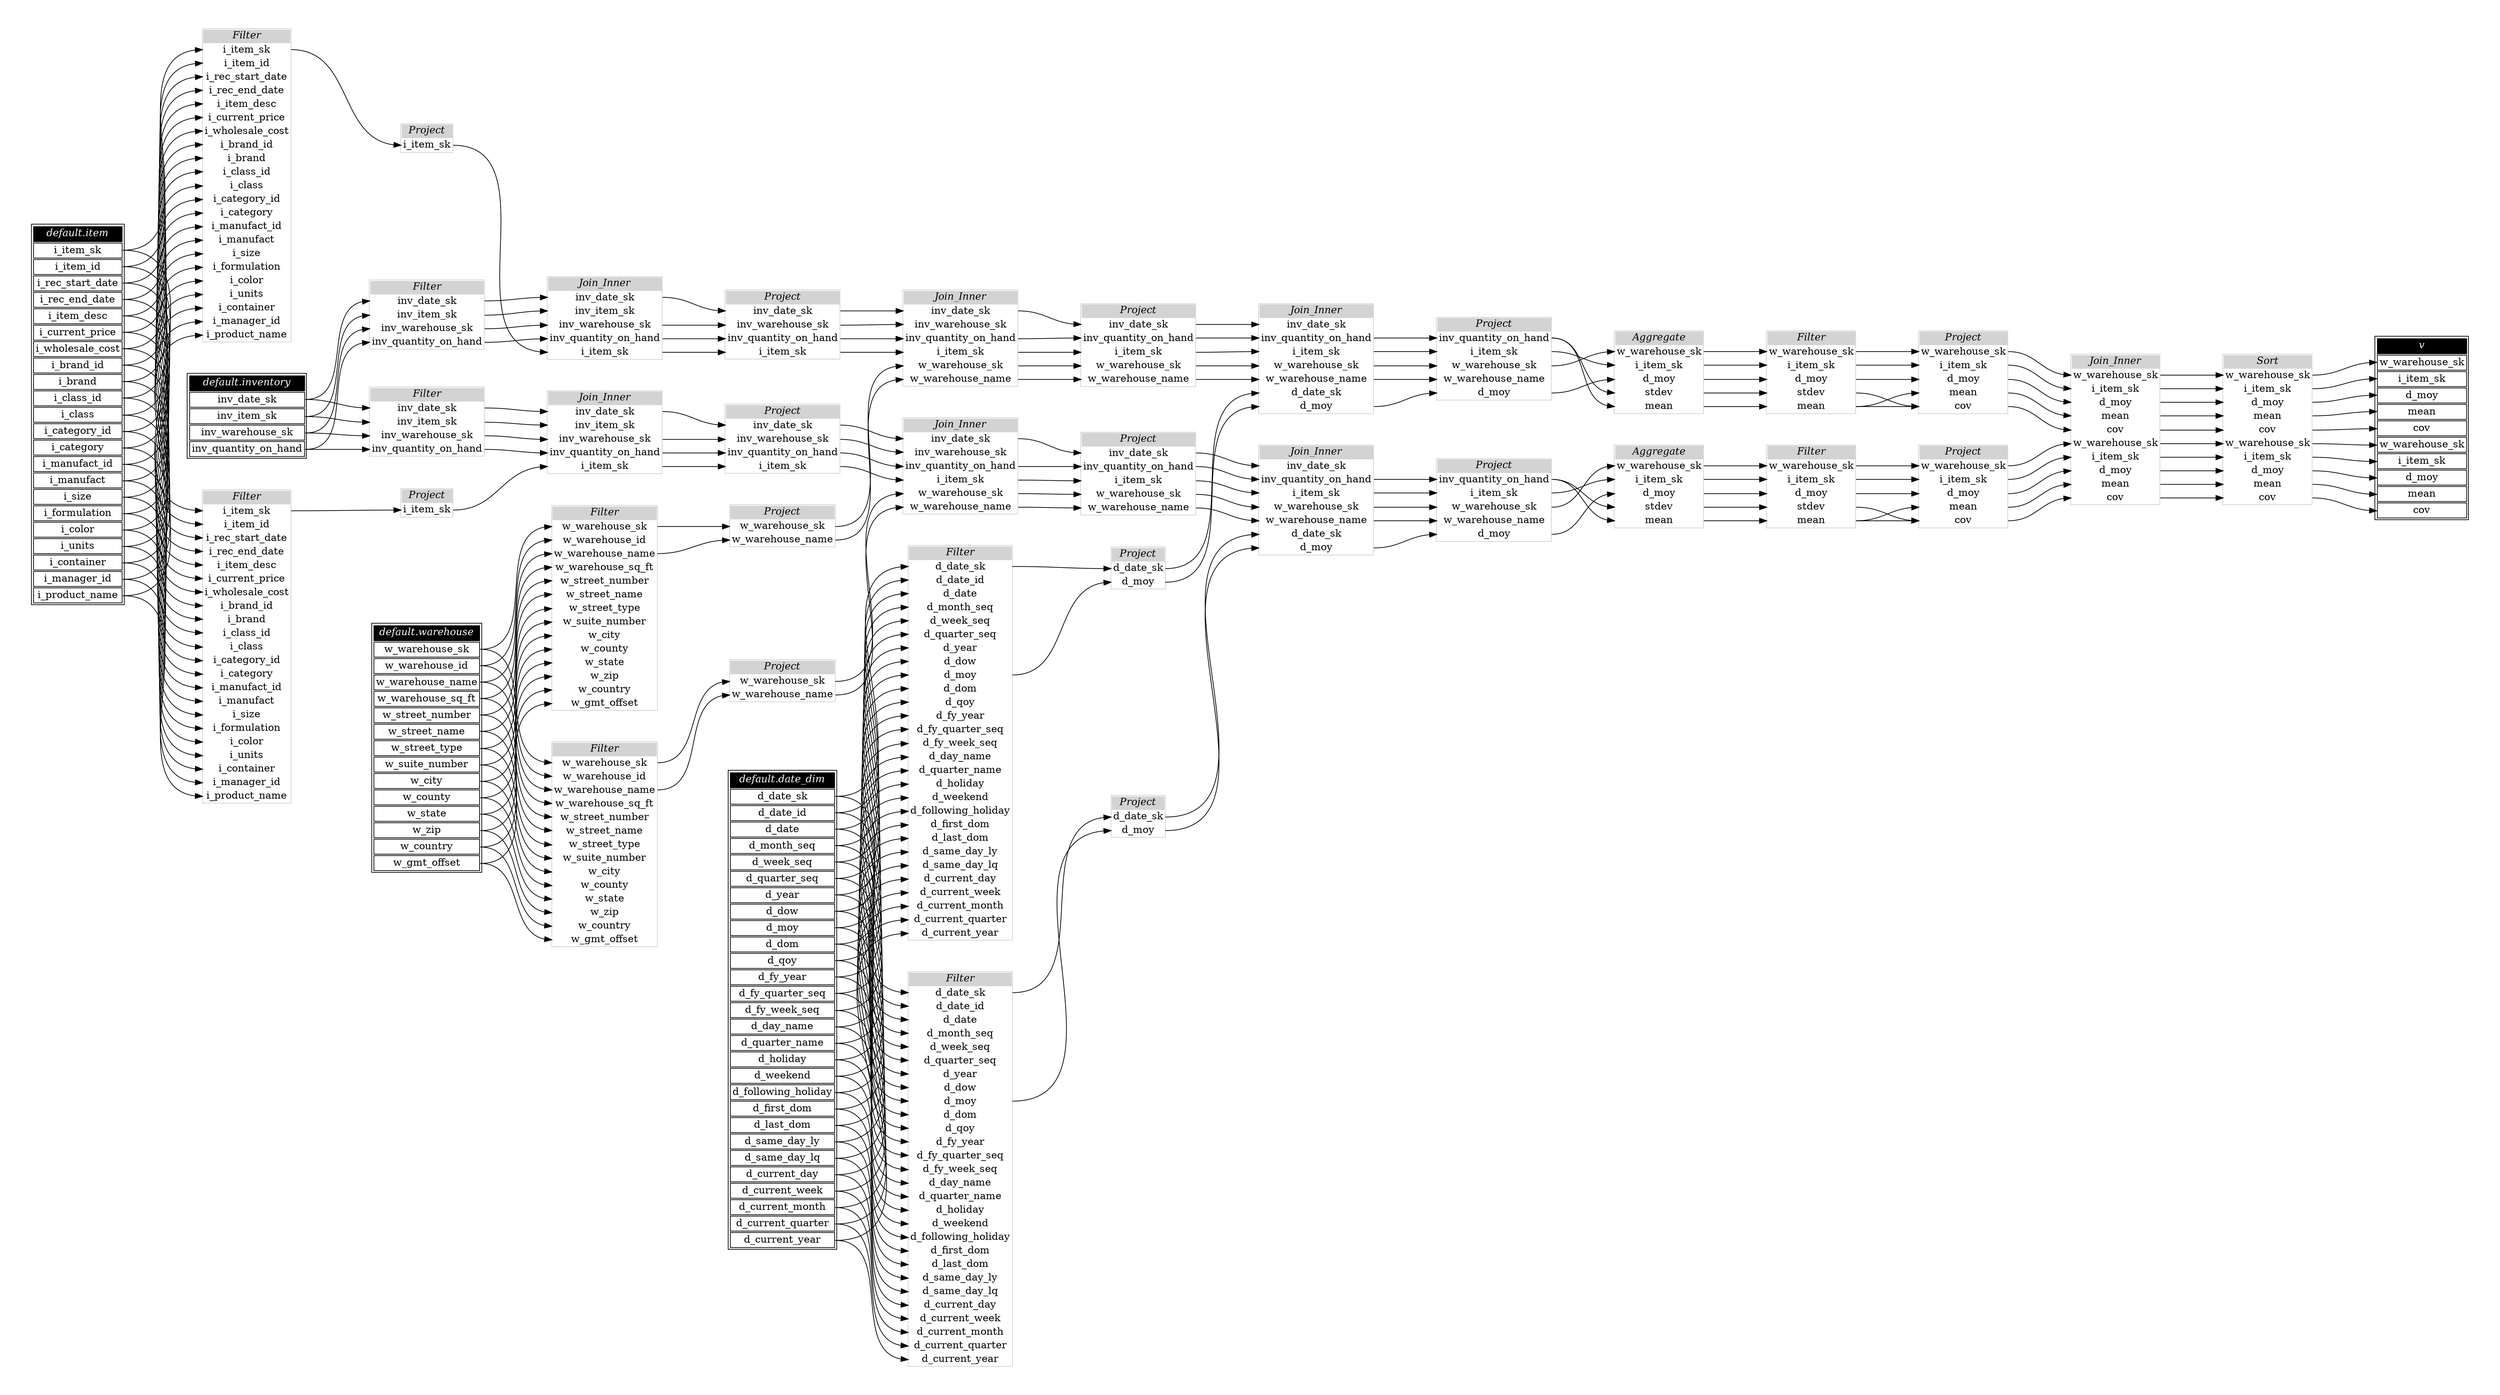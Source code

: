 // Automatically generated by TPCDSFlowTestSuite


digraph {
  graph [pad="0.5" nodesep="0.5" ranksep="1" fontname="Helvetica" rankdir=LR];
  node [shape=plaintext]

  
"Aggregate_87716dd" [label=<
<table color="lightgray" border="1" cellborder="0" cellspacing="0">
  <tr><td bgcolor="lightgray" port="nodeName"><i>Aggregate</i></td></tr>
  <tr><td port="0">w_warehouse_sk</td></tr>
<tr><td port="1">i_item_sk</td></tr>
<tr><td port="2">d_moy</td></tr>
<tr><td port="3">stdev</td></tr>
<tr><td port="4">mean</td></tr>
</table>>];
     

"Aggregate_997f135" [label=<
<table color="lightgray" border="1" cellborder="0" cellspacing="0">
  <tr><td bgcolor="lightgray" port="nodeName"><i>Aggregate</i></td></tr>
  <tr><td port="0">w_warehouse_sk</td></tr>
<tr><td port="1">i_item_sk</td></tr>
<tr><td port="2">d_moy</td></tr>
<tr><td port="3">stdev</td></tr>
<tr><td port="4">mean</td></tr>
</table>>];
     

"Filter_0a2de80" [label=<
<table color="lightgray" border="1" cellborder="0" cellspacing="0">
  <tr><td bgcolor="lightgray" port="nodeName"><i>Filter</i></td></tr>
  <tr><td port="0">d_date_sk</td></tr>
<tr><td port="1">d_date_id</td></tr>
<tr><td port="2">d_date</td></tr>
<tr><td port="3">d_month_seq</td></tr>
<tr><td port="4">d_week_seq</td></tr>
<tr><td port="5">d_quarter_seq</td></tr>
<tr><td port="6">d_year</td></tr>
<tr><td port="7">d_dow</td></tr>
<tr><td port="8">d_moy</td></tr>
<tr><td port="9">d_dom</td></tr>
<tr><td port="10">d_qoy</td></tr>
<tr><td port="11">d_fy_year</td></tr>
<tr><td port="12">d_fy_quarter_seq</td></tr>
<tr><td port="13">d_fy_week_seq</td></tr>
<tr><td port="14">d_day_name</td></tr>
<tr><td port="15">d_quarter_name</td></tr>
<tr><td port="16">d_holiday</td></tr>
<tr><td port="17">d_weekend</td></tr>
<tr><td port="18">d_following_holiday</td></tr>
<tr><td port="19">d_first_dom</td></tr>
<tr><td port="20">d_last_dom</td></tr>
<tr><td port="21">d_same_day_ly</td></tr>
<tr><td port="22">d_same_day_lq</td></tr>
<tr><td port="23">d_current_day</td></tr>
<tr><td port="24">d_current_week</td></tr>
<tr><td port="25">d_current_month</td></tr>
<tr><td port="26">d_current_quarter</td></tr>
<tr><td port="27">d_current_year</td></tr>
</table>>];
     

"Filter_16406a9" [label=<
<table color="lightgray" border="1" cellborder="0" cellspacing="0">
  <tr><td bgcolor="lightgray" port="nodeName"><i>Filter</i></td></tr>
  <tr><td port="0">i_item_sk</td></tr>
<tr><td port="1">i_item_id</td></tr>
<tr><td port="2">i_rec_start_date</td></tr>
<tr><td port="3">i_rec_end_date</td></tr>
<tr><td port="4">i_item_desc</td></tr>
<tr><td port="5">i_current_price</td></tr>
<tr><td port="6">i_wholesale_cost</td></tr>
<tr><td port="7">i_brand_id</td></tr>
<tr><td port="8">i_brand</td></tr>
<tr><td port="9">i_class_id</td></tr>
<tr><td port="10">i_class</td></tr>
<tr><td port="11">i_category_id</td></tr>
<tr><td port="12">i_category</td></tr>
<tr><td port="13">i_manufact_id</td></tr>
<tr><td port="14">i_manufact</td></tr>
<tr><td port="15">i_size</td></tr>
<tr><td port="16">i_formulation</td></tr>
<tr><td port="17">i_color</td></tr>
<tr><td port="18">i_units</td></tr>
<tr><td port="19">i_container</td></tr>
<tr><td port="20">i_manager_id</td></tr>
<tr><td port="21">i_product_name</td></tr>
</table>>];
     

"Filter_58b21c1" [label=<
<table color="lightgray" border="1" cellborder="0" cellspacing="0">
  <tr><td bgcolor="lightgray" port="nodeName"><i>Filter</i></td></tr>
  <tr><td port="0">w_warehouse_sk</td></tr>
<tr><td port="1">w_warehouse_id</td></tr>
<tr><td port="2">w_warehouse_name</td></tr>
<tr><td port="3">w_warehouse_sq_ft</td></tr>
<tr><td port="4">w_street_number</td></tr>
<tr><td port="5">w_street_name</td></tr>
<tr><td port="6">w_street_type</td></tr>
<tr><td port="7">w_suite_number</td></tr>
<tr><td port="8">w_city</td></tr>
<tr><td port="9">w_county</td></tr>
<tr><td port="10">w_state</td></tr>
<tr><td port="11">w_zip</td></tr>
<tr><td port="12">w_country</td></tr>
<tr><td port="13">w_gmt_offset</td></tr>
</table>>];
     

"Filter_7765d90" [label=<
<table color="lightgray" border="1" cellborder="0" cellspacing="0">
  <tr><td bgcolor="lightgray" port="nodeName"><i>Filter</i></td></tr>
  <tr><td port="0">inv_date_sk</td></tr>
<tr><td port="1">inv_item_sk</td></tr>
<tr><td port="2">inv_warehouse_sk</td></tr>
<tr><td port="3">inv_quantity_on_hand</td></tr>
</table>>];
     

"Filter_92292af" [label=<
<table color="lightgray" border="1" cellborder="0" cellspacing="0">
  <tr><td bgcolor="lightgray" port="nodeName"><i>Filter</i></td></tr>
  <tr><td port="0">inv_date_sk</td></tr>
<tr><td port="1">inv_item_sk</td></tr>
<tr><td port="2">inv_warehouse_sk</td></tr>
<tr><td port="3">inv_quantity_on_hand</td></tr>
</table>>];
     

"Filter_a9526e2" [label=<
<table color="lightgray" border="1" cellborder="0" cellspacing="0">
  <tr><td bgcolor="lightgray" port="nodeName"><i>Filter</i></td></tr>
  <tr><td port="0">w_warehouse_sk</td></tr>
<tr><td port="1">i_item_sk</td></tr>
<tr><td port="2">d_moy</td></tr>
<tr><td port="3">stdev</td></tr>
<tr><td port="4">mean</td></tr>
</table>>];
     

"Filter_c90d6b0" [label=<
<table color="lightgray" border="1" cellborder="0" cellspacing="0">
  <tr><td bgcolor="lightgray" port="nodeName"><i>Filter</i></td></tr>
  <tr><td port="0">w_warehouse_sk</td></tr>
<tr><td port="1">w_warehouse_id</td></tr>
<tr><td port="2">w_warehouse_name</td></tr>
<tr><td port="3">w_warehouse_sq_ft</td></tr>
<tr><td port="4">w_street_number</td></tr>
<tr><td port="5">w_street_name</td></tr>
<tr><td port="6">w_street_type</td></tr>
<tr><td port="7">w_suite_number</td></tr>
<tr><td port="8">w_city</td></tr>
<tr><td port="9">w_county</td></tr>
<tr><td port="10">w_state</td></tr>
<tr><td port="11">w_zip</td></tr>
<tr><td port="12">w_country</td></tr>
<tr><td port="13">w_gmt_offset</td></tr>
</table>>];
     

"Filter_cd20bf6" [label=<
<table color="lightgray" border="1" cellborder="0" cellspacing="0">
  <tr><td bgcolor="lightgray" port="nodeName"><i>Filter</i></td></tr>
  <tr><td port="0">i_item_sk</td></tr>
<tr><td port="1">i_item_id</td></tr>
<tr><td port="2">i_rec_start_date</td></tr>
<tr><td port="3">i_rec_end_date</td></tr>
<tr><td port="4">i_item_desc</td></tr>
<tr><td port="5">i_current_price</td></tr>
<tr><td port="6">i_wholesale_cost</td></tr>
<tr><td port="7">i_brand_id</td></tr>
<tr><td port="8">i_brand</td></tr>
<tr><td port="9">i_class_id</td></tr>
<tr><td port="10">i_class</td></tr>
<tr><td port="11">i_category_id</td></tr>
<tr><td port="12">i_category</td></tr>
<tr><td port="13">i_manufact_id</td></tr>
<tr><td port="14">i_manufact</td></tr>
<tr><td port="15">i_size</td></tr>
<tr><td port="16">i_formulation</td></tr>
<tr><td port="17">i_color</td></tr>
<tr><td port="18">i_units</td></tr>
<tr><td port="19">i_container</td></tr>
<tr><td port="20">i_manager_id</td></tr>
<tr><td port="21">i_product_name</td></tr>
</table>>];
     

"Filter_d46bf33" [label=<
<table color="lightgray" border="1" cellborder="0" cellspacing="0">
  <tr><td bgcolor="lightgray" port="nodeName"><i>Filter</i></td></tr>
  <tr><td port="0">w_warehouse_sk</td></tr>
<tr><td port="1">i_item_sk</td></tr>
<tr><td port="2">d_moy</td></tr>
<tr><td port="3">stdev</td></tr>
<tr><td port="4">mean</td></tr>
</table>>];
     

"Filter_f7500ff" [label=<
<table color="lightgray" border="1" cellborder="0" cellspacing="0">
  <tr><td bgcolor="lightgray" port="nodeName"><i>Filter</i></td></tr>
  <tr><td port="0">d_date_sk</td></tr>
<tr><td port="1">d_date_id</td></tr>
<tr><td port="2">d_date</td></tr>
<tr><td port="3">d_month_seq</td></tr>
<tr><td port="4">d_week_seq</td></tr>
<tr><td port="5">d_quarter_seq</td></tr>
<tr><td port="6">d_year</td></tr>
<tr><td port="7">d_dow</td></tr>
<tr><td port="8">d_moy</td></tr>
<tr><td port="9">d_dom</td></tr>
<tr><td port="10">d_qoy</td></tr>
<tr><td port="11">d_fy_year</td></tr>
<tr><td port="12">d_fy_quarter_seq</td></tr>
<tr><td port="13">d_fy_week_seq</td></tr>
<tr><td port="14">d_day_name</td></tr>
<tr><td port="15">d_quarter_name</td></tr>
<tr><td port="16">d_holiday</td></tr>
<tr><td port="17">d_weekend</td></tr>
<tr><td port="18">d_following_holiday</td></tr>
<tr><td port="19">d_first_dom</td></tr>
<tr><td port="20">d_last_dom</td></tr>
<tr><td port="21">d_same_day_ly</td></tr>
<tr><td port="22">d_same_day_lq</td></tr>
<tr><td port="23">d_current_day</td></tr>
<tr><td port="24">d_current_week</td></tr>
<tr><td port="25">d_current_month</td></tr>
<tr><td port="26">d_current_quarter</td></tr>
<tr><td port="27">d_current_year</td></tr>
</table>>];
     

"Join_Inner_0357aa7" [label=<
<table color="lightgray" border="1" cellborder="0" cellspacing="0">
  <tr><td bgcolor="lightgray" port="nodeName"><i>Join_Inner</i></td></tr>
  <tr><td port="0">inv_date_sk</td></tr>
<tr><td port="1">inv_quantity_on_hand</td></tr>
<tr><td port="2">i_item_sk</td></tr>
<tr><td port="3">w_warehouse_sk</td></tr>
<tr><td port="4">w_warehouse_name</td></tr>
<tr><td port="5">d_date_sk</td></tr>
<tr><td port="6">d_moy</td></tr>
</table>>];
     

"Join_Inner_072507a" [label=<
<table color="lightgray" border="1" cellborder="0" cellspacing="0">
  <tr><td bgcolor="lightgray" port="nodeName"><i>Join_Inner</i></td></tr>
  <tr><td port="0">w_warehouse_sk</td></tr>
<tr><td port="1">i_item_sk</td></tr>
<tr><td port="2">d_moy</td></tr>
<tr><td port="3">mean</td></tr>
<tr><td port="4">cov</td></tr>
<tr><td port="5">w_warehouse_sk</td></tr>
<tr><td port="6">i_item_sk</td></tr>
<tr><td port="7">d_moy</td></tr>
<tr><td port="8">mean</td></tr>
<tr><td port="9">cov</td></tr>
</table>>];
     

"Join_Inner_11a53d6" [label=<
<table color="lightgray" border="1" cellborder="0" cellspacing="0">
  <tr><td bgcolor="lightgray" port="nodeName"><i>Join_Inner</i></td></tr>
  <tr><td port="0">inv_date_sk</td></tr>
<tr><td port="1">inv_warehouse_sk</td></tr>
<tr><td port="2">inv_quantity_on_hand</td></tr>
<tr><td port="3">i_item_sk</td></tr>
<tr><td port="4">w_warehouse_sk</td></tr>
<tr><td port="5">w_warehouse_name</td></tr>
</table>>];
     

"Join_Inner_31ddee8" [label=<
<table color="lightgray" border="1" cellborder="0" cellspacing="0">
  <tr><td bgcolor="lightgray" port="nodeName"><i>Join_Inner</i></td></tr>
  <tr><td port="0">inv_date_sk</td></tr>
<tr><td port="1">inv_item_sk</td></tr>
<tr><td port="2">inv_warehouse_sk</td></tr>
<tr><td port="3">inv_quantity_on_hand</td></tr>
<tr><td port="4">i_item_sk</td></tr>
</table>>];
     

"Join_Inner_5be5141" [label=<
<table color="lightgray" border="1" cellborder="0" cellspacing="0">
  <tr><td bgcolor="lightgray" port="nodeName"><i>Join_Inner</i></td></tr>
  <tr><td port="0">inv_date_sk</td></tr>
<tr><td port="1">inv_quantity_on_hand</td></tr>
<tr><td port="2">i_item_sk</td></tr>
<tr><td port="3">w_warehouse_sk</td></tr>
<tr><td port="4">w_warehouse_name</td></tr>
<tr><td port="5">d_date_sk</td></tr>
<tr><td port="6">d_moy</td></tr>
</table>>];
     

"Join_Inner_c50a6cd" [label=<
<table color="lightgray" border="1" cellborder="0" cellspacing="0">
  <tr><td bgcolor="lightgray" port="nodeName"><i>Join_Inner</i></td></tr>
  <tr><td port="0">inv_date_sk</td></tr>
<tr><td port="1">inv_warehouse_sk</td></tr>
<tr><td port="2">inv_quantity_on_hand</td></tr>
<tr><td port="3">i_item_sk</td></tr>
<tr><td port="4">w_warehouse_sk</td></tr>
<tr><td port="5">w_warehouse_name</td></tr>
</table>>];
     

"Join_Inner_dc96994" [label=<
<table color="lightgray" border="1" cellborder="0" cellspacing="0">
  <tr><td bgcolor="lightgray" port="nodeName"><i>Join_Inner</i></td></tr>
  <tr><td port="0">inv_date_sk</td></tr>
<tr><td port="1">inv_item_sk</td></tr>
<tr><td port="2">inv_warehouse_sk</td></tr>
<tr><td port="3">inv_quantity_on_hand</td></tr>
<tr><td port="4">i_item_sk</td></tr>
</table>>];
     

"Project_1b97fc1" [label=<
<table color="lightgray" border="1" cellborder="0" cellspacing="0">
  <tr><td bgcolor="lightgray" port="nodeName"><i>Project</i></td></tr>
  <tr><td port="0">inv_date_sk</td></tr>
<tr><td port="1">inv_quantity_on_hand</td></tr>
<tr><td port="2">i_item_sk</td></tr>
<tr><td port="3">w_warehouse_sk</td></tr>
<tr><td port="4">w_warehouse_name</td></tr>
</table>>];
     

"Project_1c52bc9" [label=<
<table color="lightgray" border="1" cellborder="0" cellspacing="0">
  <tr><td bgcolor="lightgray" port="nodeName"><i>Project</i></td></tr>
  <tr><td port="0">d_date_sk</td></tr>
<tr><td port="1">d_moy</td></tr>
</table>>];
     

"Project_1cc340a" [label=<
<table color="lightgray" border="1" cellborder="0" cellspacing="0">
  <tr><td bgcolor="lightgray" port="nodeName"><i>Project</i></td></tr>
  <tr><td port="0">w_warehouse_sk</td></tr>
<tr><td port="1">w_warehouse_name</td></tr>
</table>>];
     

"Project_1e4947f" [label=<
<table color="lightgray" border="1" cellborder="0" cellspacing="0">
  <tr><td bgcolor="lightgray" port="nodeName"><i>Project</i></td></tr>
  <tr><td port="0">inv_date_sk</td></tr>
<tr><td port="1">inv_warehouse_sk</td></tr>
<tr><td port="2">inv_quantity_on_hand</td></tr>
<tr><td port="3">i_item_sk</td></tr>
</table>>];
     

"Project_220dcf1" [label=<
<table color="lightgray" border="1" cellborder="0" cellspacing="0">
  <tr><td bgcolor="lightgray" port="nodeName"><i>Project</i></td></tr>
  <tr><td port="0">w_warehouse_sk</td></tr>
<tr><td port="1">i_item_sk</td></tr>
<tr><td port="2">d_moy</td></tr>
<tr><td port="3">mean</td></tr>
<tr><td port="4">cov</td></tr>
</table>>];
     

"Project_37f8ba4" [label=<
<table color="lightgray" border="1" cellborder="0" cellspacing="0">
  <tr><td bgcolor="lightgray" port="nodeName"><i>Project</i></td></tr>
  <tr><td port="0">inv_quantity_on_hand</td></tr>
<tr><td port="1">i_item_sk</td></tr>
<tr><td port="2">w_warehouse_sk</td></tr>
<tr><td port="3">w_warehouse_name</td></tr>
<tr><td port="4">d_moy</td></tr>
</table>>];
     

"Project_55f4ae9" [label=<
<table color="lightgray" border="1" cellborder="0" cellspacing="0">
  <tr><td bgcolor="lightgray" port="nodeName"><i>Project</i></td></tr>
  <tr><td port="0">inv_quantity_on_hand</td></tr>
<tr><td port="1">i_item_sk</td></tr>
<tr><td port="2">w_warehouse_sk</td></tr>
<tr><td port="3">w_warehouse_name</td></tr>
<tr><td port="4">d_moy</td></tr>
</table>>];
     

"Project_707b113" [label=<
<table color="lightgray" border="1" cellborder="0" cellspacing="0">
  <tr><td bgcolor="lightgray" port="nodeName"><i>Project</i></td></tr>
  <tr><td port="0">w_warehouse_sk</td></tr>
<tr><td port="1">w_warehouse_name</td></tr>
</table>>];
     

"Project_92f6c22" [label=<
<table color="lightgray" border="1" cellborder="0" cellspacing="0">
  <tr><td bgcolor="lightgray" port="nodeName"><i>Project</i></td></tr>
  <tr><td port="0">w_warehouse_sk</td></tr>
<tr><td port="1">i_item_sk</td></tr>
<tr><td port="2">d_moy</td></tr>
<tr><td port="3">mean</td></tr>
<tr><td port="4">cov</td></tr>
</table>>];
     

"Project_b00aec7" [label=<
<table color="lightgray" border="1" cellborder="0" cellspacing="0">
  <tr><td bgcolor="lightgray" port="nodeName"><i>Project</i></td></tr>
  <tr><td port="0">d_date_sk</td></tr>
<tr><td port="1">d_moy</td></tr>
</table>>];
     

"Project_bfa4f04" [label=<
<table color="lightgray" border="1" cellborder="0" cellspacing="0">
  <tr><td bgcolor="lightgray" port="nodeName"><i>Project</i></td></tr>
  <tr><td port="0">i_item_sk</td></tr>
</table>>];
     

"Project_d0e39b4" [label=<
<table color="lightgray" border="1" cellborder="0" cellspacing="0">
  <tr><td bgcolor="lightgray" port="nodeName"><i>Project</i></td></tr>
  <tr><td port="0">i_item_sk</td></tr>
</table>>];
     

"Project_ecc4fe0" [label=<
<table color="lightgray" border="1" cellborder="0" cellspacing="0">
  <tr><td bgcolor="lightgray" port="nodeName"><i>Project</i></td></tr>
  <tr><td port="0">inv_date_sk</td></tr>
<tr><td port="1">inv_warehouse_sk</td></tr>
<tr><td port="2">inv_quantity_on_hand</td></tr>
<tr><td port="3">i_item_sk</td></tr>
</table>>];
     

"Project_f85095e" [label=<
<table color="lightgray" border="1" cellborder="0" cellspacing="0">
  <tr><td bgcolor="lightgray" port="nodeName"><i>Project</i></td></tr>
  <tr><td port="0">inv_date_sk</td></tr>
<tr><td port="1">inv_quantity_on_hand</td></tr>
<tr><td port="2">i_item_sk</td></tr>
<tr><td port="3">w_warehouse_sk</td></tr>
<tr><td port="4">w_warehouse_name</td></tr>
</table>>];
     

"Sort_4d8a6e8" [label=<
<table color="lightgray" border="1" cellborder="0" cellspacing="0">
  <tr><td bgcolor="lightgray" port="nodeName"><i>Sort</i></td></tr>
  <tr><td port="0">w_warehouse_sk</td></tr>
<tr><td port="1">i_item_sk</td></tr>
<tr><td port="2">d_moy</td></tr>
<tr><td port="3">mean</td></tr>
<tr><td port="4">cov</td></tr>
<tr><td port="5">w_warehouse_sk</td></tr>
<tr><td port="6">i_item_sk</td></tr>
<tr><td port="7">d_moy</td></tr>
<tr><td port="8">mean</td></tr>
<tr><td port="9">cov</td></tr>
</table>>];
     

"default.date_dim" [color="black" label=<
<table>
  <tr><td bgcolor="black" port="nodeName"><i><font color="white">default.date_dim</font></i></td></tr>
  <tr><td port="0">d_date_sk</td></tr>
<tr><td port="1">d_date_id</td></tr>
<tr><td port="2">d_date</td></tr>
<tr><td port="3">d_month_seq</td></tr>
<tr><td port="4">d_week_seq</td></tr>
<tr><td port="5">d_quarter_seq</td></tr>
<tr><td port="6">d_year</td></tr>
<tr><td port="7">d_dow</td></tr>
<tr><td port="8">d_moy</td></tr>
<tr><td port="9">d_dom</td></tr>
<tr><td port="10">d_qoy</td></tr>
<tr><td port="11">d_fy_year</td></tr>
<tr><td port="12">d_fy_quarter_seq</td></tr>
<tr><td port="13">d_fy_week_seq</td></tr>
<tr><td port="14">d_day_name</td></tr>
<tr><td port="15">d_quarter_name</td></tr>
<tr><td port="16">d_holiday</td></tr>
<tr><td port="17">d_weekend</td></tr>
<tr><td port="18">d_following_holiday</td></tr>
<tr><td port="19">d_first_dom</td></tr>
<tr><td port="20">d_last_dom</td></tr>
<tr><td port="21">d_same_day_ly</td></tr>
<tr><td port="22">d_same_day_lq</td></tr>
<tr><td port="23">d_current_day</td></tr>
<tr><td port="24">d_current_week</td></tr>
<tr><td port="25">d_current_month</td></tr>
<tr><td port="26">d_current_quarter</td></tr>
<tr><td port="27">d_current_year</td></tr>
</table>>];
     

"default.inventory" [color="black" label=<
<table>
  <tr><td bgcolor="black" port="nodeName"><i><font color="white">default.inventory</font></i></td></tr>
  <tr><td port="0">inv_date_sk</td></tr>
<tr><td port="1">inv_item_sk</td></tr>
<tr><td port="2">inv_warehouse_sk</td></tr>
<tr><td port="3">inv_quantity_on_hand</td></tr>
</table>>];
     

"default.item" [color="black" label=<
<table>
  <tr><td bgcolor="black" port="nodeName"><i><font color="white">default.item</font></i></td></tr>
  <tr><td port="0">i_item_sk</td></tr>
<tr><td port="1">i_item_id</td></tr>
<tr><td port="2">i_rec_start_date</td></tr>
<tr><td port="3">i_rec_end_date</td></tr>
<tr><td port="4">i_item_desc</td></tr>
<tr><td port="5">i_current_price</td></tr>
<tr><td port="6">i_wholesale_cost</td></tr>
<tr><td port="7">i_brand_id</td></tr>
<tr><td port="8">i_brand</td></tr>
<tr><td port="9">i_class_id</td></tr>
<tr><td port="10">i_class</td></tr>
<tr><td port="11">i_category_id</td></tr>
<tr><td port="12">i_category</td></tr>
<tr><td port="13">i_manufact_id</td></tr>
<tr><td port="14">i_manufact</td></tr>
<tr><td port="15">i_size</td></tr>
<tr><td port="16">i_formulation</td></tr>
<tr><td port="17">i_color</td></tr>
<tr><td port="18">i_units</td></tr>
<tr><td port="19">i_container</td></tr>
<tr><td port="20">i_manager_id</td></tr>
<tr><td port="21">i_product_name</td></tr>
</table>>];
     

"default.warehouse" [color="black" label=<
<table>
  <tr><td bgcolor="black" port="nodeName"><i><font color="white">default.warehouse</font></i></td></tr>
  <tr><td port="0">w_warehouse_sk</td></tr>
<tr><td port="1">w_warehouse_id</td></tr>
<tr><td port="2">w_warehouse_name</td></tr>
<tr><td port="3">w_warehouse_sq_ft</td></tr>
<tr><td port="4">w_street_number</td></tr>
<tr><td port="5">w_street_name</td></tr>
<tr><td port="6">w_street_type</td></tr>
<tr><td port="7">w_suite_number</td></tr>
<tr><td port="8">w_city</td></tr>
<tr><td port="9">w_county</td></tr>
<tr><td port="10">w_state</td></tr>
<tr><td port="11">w_zip</td></tr>
<tr><td port="12">w_country</td></tr>
<tr><td port="13">w_gmt_offset</td></tr>
</table>>];
     

"v" [color="black" label=<
<table>
  <tr><td bgcolor="black" port="nodeName"><i><font color="white">v</font></i></td></tr>
  <tr><td port="0">w_warehouse_sk</td></tr>
<tr><td port="1">i_item_sk</td></tr>
<tr><td port="2">d_moy</td></tr>
<tr><td port="3">mean</td></tr>
<tr><td port="4">cov</td></tr>
<tr><td port="5">w_warehouse_sk</td></tr>
<tr><td port="6">i_item_sk</td></tr>
<tr><td port="7">d_moy</td></tr>
<tr><td port="8">mean</td></tr>
<tr><td port="9">cov</td></tr>
</table>>];
     
  "Aggregate_87716dd":0 -> "Filter_a9526e2":0;
"Aggregate_87716dd":1 -> "Filter_a9526e2":1;
"Aggregate_87716dd":2 -> "Filter_a9526e2":2;
"Aggregate_87716dd":3 -> "Filter_a9526e2":3;
"Aggregate_87716dd":4 -> "Filter_a9526e2":4;
"Aggregate_997f135":0 -> "Filter_d46bf33":0;
"Aggregate_997f135":1 -> "Filter_d46bf33":1;
"Aggregate_997f135":2 -> "Filter_d46bf33":2;
"Aggregate_997f135":3 -> "Filter_d46bf33":3;
"Aggregate_997f135":4 -> "Filter_d46bf33":4;
"Filter_0a2de80":0 -> "Project_b00aec7":0;
"Filter_0a2de80":8 -> "Project_b00aec7":1;
"Filter_16406a9":0 -> "Project_bfa4f04":0;
"Filter_58b21c1":0 -> "Project_707b113":0;
"Filter_58b21c1":2 -> "Project_707b113":1;
"Filter_7765d90":0 -> "Join_Inner_31ddee8":0;
"Filter_7765d90":1 -> "Join_Inner_31ddee8":1;
"Filter_7765d90":2 -> "Join_Inner_31ddee8":2;
"Filter_7765d90":3 -> "Join_Inner_31ddee8":3;
"Filter_92292af":0 -> "Join_Inner_dc96994":0;
"Filter_92292af":1 -> "Join_Inner_dc96994":1;
"Filter_92292af":2 -> "Join_Inner_dc96994":2;
"Filter_92292af":3 -> "Join_Inner_dc96994":3;
"Filter_a9526e2":0 -> "Project_92f6c22":0;
"Filter_a9526e2":1 -> "Project_92f6c22":1;
"Filter_a9526e2":2 -> "Project_92f6c22":2;
"Filter_a9526e2":3 -> "Project_92f6c22":4;
"Filter_a9526e2":4 -> "Project_92f6c22":3;
"Filter_a9526e2":4 -> "Project_92f6c22":4;
"Filter_c90d6b0":0 -> "Project_1cc340a":0;
"Filter_c90d6b0":2 -> "Project_1cc340a":1;
"Filter_cd20bf6":0 -> "Project_d0e39b4":0;
"Filter_d46bf33":0 -> "Project_220dcf1":0;
"Filter_d46bf33":1 -> "Project_220dcf1":1;
"Filter_d46bf33":2 -> "Project_220dcf1":2;
"Filter_d46bf33":3 -> "Project_220dcf1":4;
"Filter_d46bf33":4 -> "Project_220dcf1":3;
"Filter_d46bf33":4 -> "Project_220dcf1":4;
"Filter_f7500ff":0 -> "Project_1c52bc9":0;
"Filter_f7500ff":8 -> "Project_1c52bc9":1;
"Join_Inner_0357aa7":1 -> "Project_37f8ba4":0;
"Join_Inner_0357aa7":2 -> "Project_37f8ba4":1;
"Join_Inner_0357aa7":3 -> "Project_37f8ba4":2;
"Join_Inner_0357aa7":4 -> "Project_37f8ba4":3;
"Join_Inner_0357aa7":6 -> "Project_37f8ba4":4;
"Join_Inner_072507a":0 -> "Sort_4d8a6e8":0;
"Join_Inner_072507a":1 -> "Sort_4d8a6e8":1;
"Join_Inner_072507a":2 -> "Sort_4d8a6e8":2;
"Join_Inner_072507a":3 -> "Sort_4d8a6e8":3;
"Join_Inner_072507a":4 -> "Sort_4d8a6e8":4;
"Join_Inner_072507a":5 -> "Sort_4d8a6e8":5;
"Join_Inner_072507a":6 -> "Sort_4d8a6e8":6;
"Join_Inner_072507a":7 -> "Sort_4d8a6e8":7;
"Join_Inner_072507a":8 -> "Sort_4d8a6e8":8;
"Join_Inner_072507a":9 -> "Sort_4d8a6e8":9;
"Join_Inner_11a53d6":0 -> "Project_f85095e":0;
"Join_Inner_11a53d6":2 -> "Project_f85095e":1;
"Join_Inner_11a53d6":3 -> "Project_f85095e":2;
"Join_Inner_11a53d6":4 -> "Project_f85095e":3;
"Join_Inner_11a53d6":5 -> "Project_f85095e":4;
"Join_Inner_31ddee8":0 -> "Project_1e4947f":0;
"Join_Inner_31ddee8":2 -> "Project_1e4947f":1;
"Join_Inner_31ddee8":3 -> "Project_1e4947f":2;
"Join_Inner_31ddee8":4 -> "Project_1e4947f":3;
"Join_Inner_5be5141":1 -> "Project_55f4ae9":0;
"Join_Inner_5be5141":2 -> "Project_55f4ae9":1;
"Join_Inner_5be5141":3 -> "Project_55f4ae9":2;
"Join_Inner_5be5141":4 -> "Project_55f4ae9":3;
"Join_Inner_5be5141":6 -> "Project_55f4ae9":4;
"Join_Inner_c50a6cd":0 -> "Project_1b97fc1":0;
"Join_Inner_c50a6cd":2 -> "Project_1b97fc1":1;
"Join_Inner_c50a6cd":3 -> "Project_1b97fc1":2;
"Join_Inner_c50a6cd":4 -> "Project_1b97fc1":3;
"Join_Inner_c50a6cd":5 -> "Project_1b97fc1":4;
"Join_Inner_dc96994":0 -> "Project_ecc4fe0":0;
"Join_Inner_dc96994":2 -> "Project_ecc4fe0":1;
"Join_Inner_dc96994":3 -> "Project_ecc4fe0":2;
"Join_Inner_dc96994":4 -> "Project_ecc4fe0":3;
"Project_1b97fc1":0 -> "Join_Inner_5be5141":0;
"Project_1b97fc1":1 -> "Join_Inner_5be5141":1;
"Project_1b97fc1":2 -> "Join_Inner_5be5141":2;
"Project_1b97fc1":3 -> "Join_Inner_5be5141":3;
"Project_1b97fc1":4 -> "Join_Inner_5be5141":4;
"Project_1c52bc9":0 -> "Join_Inner_0357aa7":5;
"Project_1c52bc9":1 -> "Join_Inner_0357aa7":6;
"Project_1cc340a":0 -> "Join_Inner_11a53d6":4;
"Project_1cc340a":1 -> "Join_Inner_11a53d6":5;
"Project_1e4947f":0 -> "Join_Inner_c50a6cd":0;
"Project_1e4947f":1 -> "Join_Inner_c50a6cd":1;
"Project_1e4947f":2 -> "Join_Inner_c50a6cd":2;
"Project_1e4947f":3 -> "Join_Inner_c50a6cd":3;
"Project_220dcf1":0 -> "Join_Inner_072507a":5;
"Project_220dcf1":1 -> "Join_Inner_072507a":6;
"Project_220dcf1":2 -> "Join_Inner_072507a":7;
"Project_220dcf1":3 -> "Join_Inner_072507a":8;
"Project_220dcf1":4 -> "Join_Inner_072507a":9;
"Project_37f8ba4":0 -> "Aggregate_997f135":3;
"Project_37f8ba4":0 -> "Aggregate_997f135":4;
"Project_37f8ba4":1 -> "Aggregate_997f135":1;
"Project_37f8ba4":2 -> "Aggregate_997f135":0;
"Project_37f8ba4":4 -> "Aggregate_997f135":2;
"Project_55f4ae9":0 -> "Aggregate_87716dd":3;
"Project_55f4ae9":0 -> "Aggregate_87716dd":4;
"Project_55f4ae9":1 -> "Aggregate_87716dd":1;
"Project_55f4ae9":2 -> "Aggregate_87716dd":0;
"Project_55f4ae9":4 -> "Aggregate_87716dd":2;
"Project_707b113":0 -> "Join_Inner_c50a6cd":4;
"Project_707b113":1 -> "Join_Inner_c50a6cd":5;
"Project_92f6c22":0 -> "Join_Inner_072507a":0;
"Project_92f6c22":1 -> "Join_Inner_072507a":1;
"Project_92f6c22":2 -> "Join_Inner_072507a":2;
"Project_92f6c22":3 -> "Join_Inner_072507a":3;
"Project_92f6c22":4 -> "Join_Inner_072507a":4;
"Project_b00aec7":0 -> "Join_Inner_5be5141":5;
"Project_b00aec7":1 -> "Join_Inner_5be5141":6;
"Project_bfa4f04":0 -> "Join_Inner_dc96994":4;
"Project_d0e39b4":0 -> "Join_Inner_31ddee8":4;
"Project_ecc4fe0":0 -> "Join_Inner_11a53d6":0;
"Project_ecc4fe0":1 -> "Join_Inner_11a53d6":1;
"Project_ecc4fe0":2 -> "Join_Inner_11a53d6":2;
"Project_ecc4fe0":3 -> "Join_Inner_11a53d6":3;
"Project_f85095e":0 -> "Join_Inner_0357aa7":0;
"Project_f85095e":1 -> "Join_Inner_0357aa7":1;
"Project_f85095e":2 -> "Join_Inner_0357aa7":2;
"Project_f85095e":3 -> "Join_Inner_0357aa7":3;
"Project_f85095e":4 -> "Join_Inner_0357aa7":4;
"Sort_4d8a6e8":0 -> "v":0;
"Sort_4d8a6e8":1 -> "v":1;
"Sort_4d8a6e8":2 -> "v":2;
"Sort_4d8a6e8":3 -> "v":3;
"Sort_4d8a6e8":4 -> "v":4;
"Sort_4d8a6e8":5 -> "v":5;
"Sort_4d8a6e8":6 -> "v":6;
"Sort_4d8a6e8":7 -> "v":7;
"Sort_4d8a6e8":8 -> "v":8;
"Sort_4d8a6e8":9 -> "v":9;
"default.date_dim":0 -> "Filter_0a2de80":0;
"default.date_dim":0 -> "Filter_f7500ff":0;
"default.date_dim":1 -> "Filter_0a2de80":1;
"default.date_dim":1 -> "Filter_f7500ff":1;
"default.date_dim":10 -> "Filter_0a2de80":10;
"default.date_dim":10 -> "Filter_f7500ff":10;
"default.date_dim":11 -> "Filter_0a2de80":11;
"default.date_dim":11 -> "Filter_f7500ff":11;
"default.date_dim":12 -> "Filter_0a2de80":12;
"default.date_dim":12 -> "Filter_f7500ff":12;
"default.date_dim":13 -> "Filter_0a2de80":13;
"default.date_dim":13 -> "Filter_f7500ff":13;
"default.date_dim":14 -> "Filter_0a2de80":14;
"default.date_dim":14 -> "Filter_f7500ff":14;
"default.date_dim":15 -> "Filter_0a2de80":15;
"default.date_dim":15 -> "Filter_f7500ff":15;
"default.date_dim":16 -> "Filter_0a2de80":16;
"default.date_dim":16 -> "Filter_f7500ff":16;
"default.date_dim":17 -> "Filter_0a2de80":17;
"default.date_dim":17 -> "Filter_f7500ff":17;
"default.date_dim":18 -> "Filter_0a2de80":18;
"default.date_dim":18 -> "Filter_f7500ff":18;
"default.date_dim":19 -> "Filter_0a2de80":19;
"default.date_dim":19 -> "Filter_f7500ff":19;
"default.date_dim":2 -> "Filter_0a2de80":2;
"default.date_dim":2 -> "Filter_f7500ff":2;
"default.date_dim":20 -> "Filter_0a2de80":20;
"default.date_dim":20 -> "Filter_f7500ff":20;
"default.date_dim":21 -> "Filter_0a2de80":21;
"default.date_dim":21 -> "Filter_f7500ff":21;
"default.date_dim":22 -> "Filter_0a2de80":22;
"default.date_dim":22 -> "Filter_f7500ff":22;
"default.date_dim":23 -> "Filter_0a2de80":23;
"default.date_dim":23 -> "Filter_f7500ff":23;
"default.date_dim":24 -> "Filter_0a2de80":24;
"default.date_dim":24 -> "Filter_f7500ff":24;
"default.date_dim":25 -> "Filter_0a2de80":25;
"default.date_dim":25 -> "Filter_f7500ff":25;
"default.date_dim":26 -> "Filter_0a2de80":26;
"default.date_dim":26 -> "Filter_f7500ff":26;
"default.date_dim":27 -> "Filter_0a2de80":27;
"default.date_dim":27 -> "Filter_f7500ff":27;
"default.date_dim":3 -> "Filter_0a2de80":3;
"default.date_dim":3 -> "Filter_f7500ff":3;
"default.date_dim":4 -> "Filter_0a2de80":4;
"default.date_dim":4 -> "Filter_f7500ff":4;
"default.date_dim":5 -> "Filter_0a2de80":5;
"default.date_dim":5 -> "Filter_f7500ff":5;
"default.date_dim":6 -> "Filter_0a2de80":6;
"default.date_dim":6 -> "Filter_f7500ff":6;
"default.date_dim":7 -> "Filter_0a2de80":7;
"default.date_dim":7 -> "Filter_f7500ff":7;
"default.date_dim":8 -> "Filter_0a2de80":8;
"default.date_dim":8 -> "Filter_f7500ff":8;
"default.date_dim":9 -> "Filter_0a2de80":9;
"default.date_dim":9 -> "Filter_f7500ff":9;
"default.inventory":0 -> "Filter_7765d90":0;
"default.inventory":0 -> "Filter_92292af":0;
"default.inventory":1 -> "Filter_7765d90":1;
"default.inventory":1 -> "Filter_92292af":1;
"default.inventory":2 -> "Filter_7765d90":2;
"default.inventory":2 -> "Filter_92292af":2;
"default.inventory":3 -> "Filter_7765d90":3;
"default.inventory":3 -> "Filter_92292af":3;
"default.item":0 -> "Filter_16406a9":0;
"default.item":0 -> "Filter_cd20bf6":0;
"default.item":1 -> "Filter_16406a9":1;
"default.item":1 -> "Filter_cd20bf6":1;
"default.item":10 -> "Filter_16406a9":10;
"default.item":10 -> "Filter_cd20bf6":10;
"default.item":11 -> "Filter_16406a9":11;
"default.item":11 -> "Filter_cd20bf6":11;
"default.item":12 -> "Filter_16406a9":12;
"default.item":12 -> "Filter_cd20bf6":12;
"default.item":13 -> "Filter_16406a9":13;
"default.item":13 -> "Filter_cd20bf6":13;
"default.item":14 -> "Filter_16406a9":14;
"default.item":14 -> "Filter_cd20bf6":14;
"default.item":15 -> "Filter_16406a9":15;
"default.item":15 -> "Filter_cd20bf6":15;
"default.item":16 -> "Filter_16406a9":16;
"default.item":16 -> "Filter_cd20bf6":16;
"default.item":17 -> "Filter_16406a9":17;
"default.item":17 -> "Filter_cd20bf6":17;
"default.item":18 -> "Filter_16406a9":18;
"default.item":18 -> "Filter_cd20bf6":18;
"default.item":19 -> "Filter_16406a9":19;
"default.item":19 -> "Filter_cd20bf6":19;
"default.item":2 -> "Filter_16406a9":2;
"default.item":2 -> "Filter_cd20bf6":2;
"default.item":20 -> "Filter_16406a9":20;
"default.item":20 -> "Filter_cd20bf6":20;
"default.item":21 -> "Filter_16406a9":21;
"default.item":21 -> "Filter_cd20bf6":21;
"default.item":3 -> "Filter_16406a9":3;
"default.item":3 -> "Filter_cd20bf6":3;
"default.item":4 -> "Filter_16406a9":4;
"default.item":4 -> "Filter_cd20bf6":4;
"default.item":5 -> "Filter_16406a9":5;
"default.item":5 -> "Filter_cd20bf6":5;
"default.item":6 -> "Filter_16406a9":6;
"default.item":6 -> "Filter_cd20bf6":6;
"default.item":7 -> "Filter_16406a9":7;
"default.item":7 -> "Filter_cd20bf6":7;
"default.item":8 -> "Filter_16406a9":8;
"default.item":8 -> "Filter_cd20bf6":8;
"default.item":9 -> "Filter_16406a9":9;
"default.item":9 -> "Filter_cd20bf6":9;
"default.warehouse":0 -> "Filter_58b21c1":0;
"default.warehouse":0 -> "Filter_c90d6b0":0;
"default.warehouse":1 -> "Filter_58b21c1":1;
"default.warehouse":1 -> "Filter_c90d6b0":1;
"default.warehouse":10 -> "Filter_58b21c1":10;
"default.warehouse":10 -> "Filter_c90d6b0":10;
"default.warehouse":11 -> "Filter_58b21c1":11;
"default.warehouse":11 -> "Filter_c90d6b0":11;
"default.warehouse":12 -> "Filter_58b21c1":12;
"default.warehouse":12 -> "Filter_c90d6b0":12;
"default.warehouse":13 -> "Filter_58b21c1":13;
"default.warehouse":13 -> "Filter_c90d6b0":13;
"default.warehouse":2 -> "Filter_58b21c1":2;
"default.warehouse":2 -> "Filter_c90d6b0":2;
"default.warehouse":3 -> "Filter_58b21c1":3;
"default.warehouse":3 -> "Filter_c90d6b0":3;
"default.warehouse":4 -> "Filter_58b21c1":4;
"default.warehouse":4 -> "Filter_c90d6b0":4;
"default.warehouse":5 -> "Filter_58b21c1":5;
"default.warehouse":5 -> "Filter_c90d6b0":5;
"default.warehouse":6 -> "Filter_58b21c1":6;
"default.warehouse":6 -> "Filter_c90d6b0":6;
"default.warehouse":7 -> "Filter_58b21c1":7;
"default.warehouse":7 -> "Filter_c90d6b0":7;
"default.warehouse":8 -> "Filter_58b21c1":8;
"default.warehouse":8 -> "Filter_c90d6b0":8;
"default.warehouse":9 -> "Filter_58b21c1":9;
"default.warehouse":9 -> "Filter_c90d6b0":9;
}
       